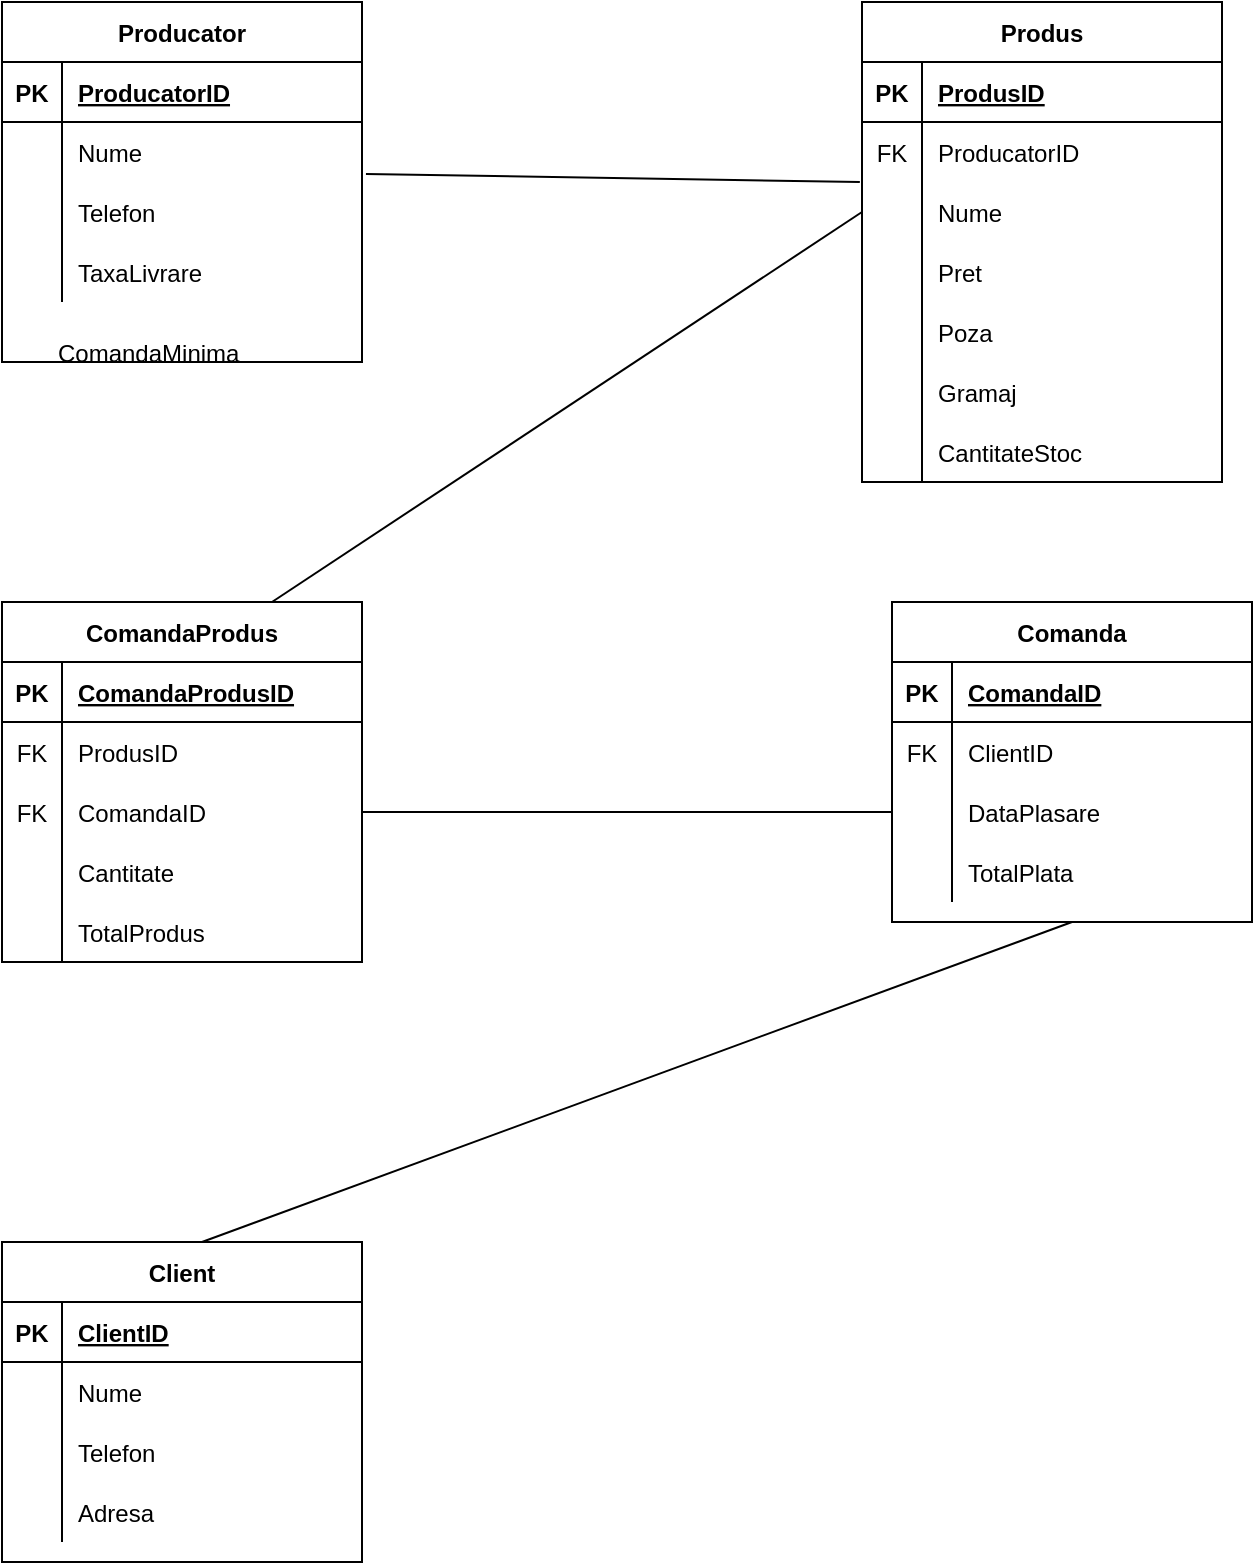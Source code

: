 <mxfile version="15.2.9" type="device"><diagram id="zPcSYCuwFa_gpv5xv7bQ" name="Page-1"><mxGraphModel dx="2272" dy="802" grid="1" gridSize="10" guides="1" tooltips="1" connect="1" arrows="1" fold="1" page="1" pageScale="1" pageWidth="850" pageHeight="1100" math="0" shadow="0"><root><mxCell id="0"/><mxCell id="1" parent="0"/><mxCell id="D6wKhknEO599JiQkGos7-1" value="Producator" style="shape=table;startSize=30;container=1;collapsible=1;childLayout=tableLayout;fixedRows=1;rowLines=0;fontStyle=1;align=center;resizeLast=1;" vertex="1" parent="1"><mxGeometry x="-20" y="170" width="180" height="180" as="geometry"/></mxCell><mxCell id="D6wKhknEO599JiQkGos7-2" value="" style="shape=partialRectangle;collapsible=0;dropTarget=0;pointerEvents=0;fillColor=none;top=0;left=0;bottom=1;right=0;points=[[0,0.5],[1,0.5]];portConstraint=eastwest;" vertex="1" parent="D6wKhknEO599JiQkGos7-1"><mxGeometry y="30" width="180" height="30" as="geometry"/></mxCell><mxCell id="D6wKhknEO599JiQkGos7-3" value="PK" style="shape=partialRectangle;connectable=0;fillColor=none;top=0;left=0;bottom=0;right=0;fontStyle=1;overflow=hidden;" vertex="1" parent="D6wKhknEO599JiQkGos7-2"><mxGeometry width="30" height="30" as="geometry"><mxRectangle width="30" height="30" as="alternateBounds"/></mxGeometry></mxCell><mxCell id="D6wKhknEO599JiQkGos7-4" value="ProducatorID" style="shape=partialRectangle;connectable=0;fillColor=none;top=0;left=0;bottom=0;right=0;align=left;spacingLeft=6;fontStyle=5;overflow=hidden;" vertex="1" parent="D6wKhknEO599JiQkGos7-2"><mxGeometry x="30" width="150" height="30" as="geometry"><mxRectangle width="150" height="30" as="alternateBounds"/></mxGeometry></mxCell><mxCell id="D6wKhknEO599JiQkGos7-5" value="" style="shape=partialRectangle;collapsible=0;dropTarget=0;pointerEvents=0;fillColor=none;top=0;left=0;bottom=0;right=0;points=[[0,0.5],[1,0.5]];portConstraint=eastwest;" vertex="1" parent="D6wKhknEO599JiQkGos7-1"><mxGeometry y="60" width="180" height="30" as="geometry"/></mxCell><mxCell id="D6wKhknEO599JiQkGos7-6" value="" style="shape=partialRectangle;connectable=0;fillColor=none;top=0;left=0;bottom=0;right=0;editable=1;overflow=hidden;" vertex="1" parent="D6wKhknEO599JiQkGos7-5"><mxGeometry width="30" height="30" as="geometry"><mxRectangle width="30" height="30" as="alternateBounds"/></mxGeometry></mxCell><mxCell id="D6wKhknEO599JiQkGos7-7" value="Nume" style="shape=partialRectangle;connectable=0;fillColor=none;top=0;left=0;bottom=0;right=0;align=left;spacingLeft=6;overflow=hidden;" vertex="1" parent="D6wKhknEO599JiQkGos7-5"><mxGeometry x="30" width="150" height="30" as="geometry"><mxRectangle width="150" height="30" as="alternateBounds"/></mxGeometry></mxCell><mxCell id="D6wKhknEO599JiQkGos7-8" value="" style="shape=partialRectangle;collapsible=0;dropTarget=0;pointerEvents=0;fillColor=none;top=0;left=0;bottom=0;right=0;points=[[0,0.5],[1,0.5]];portConstraint=eastwest;" vertex="1" parent="D6wKhknEO599JiQkGos7-1"><mxGeometry y="90" width="180" height="30" as="geometry"/></mxCell><mxCell id="D6wKhknEO599JiQkGos7-9" value="" style="shape=partialRectangle;connectable=0;fillColor=none;top=0;left=0;bottom=0;right=0;editable=1;overflow=hidden;" vertex="1" parent="D6wKhknEO599JiQkGos7-8"><mxGeometry width="30" height="30" as="geometry"><mxRectangle width="30" height="30" as="alternateBounds"/></mxGeometry></mxCell><mxCell id="D6wKhknEO599JiQkGos7-10" value="Telefon" style="shape=partialRectangle;connectable=0;fillColor=none;top=0;left=0;bottom=0;right=0;align=left;spacingLeft=6;overflow=hidden;" vertex="1" parent="D6wKhknEO599JiQkGos7-8"><mxGeometry x="30" width="150" height="30" as="geometry"><mxRectangle width="150" height="30" as="alternateBounds"/></mxGeometry></mxCell><mxCell id="D6wKhknEO599JiQkGos7-11" value="" style="shape=partialRectangle;collapsible=0;dropTarget=0;pointerEvents=0;fillColor=none;top=0;left=0;bottom=0;right=0;points=[[0,0.5],[1,0.5]];portConstraint=eastwest;" vertex="1" parent="D6wKhknEO599JiQkGos7-1"><mxGeometry y="120" width="180" height="30" as="geometry"/></mxCell><mxCell id="D6wKhknEO599JiQkGos7-12" value="" style="shape=partialRectangle;connectable=0;fillColor=none;top=0;left=0;bottom=0;right=0;editable=1;overflow=hidden;" vertex="1" parent="D6wKhknEO599JiQkGos7-11"><mxGeometry width="30" height="30" as="geometry"><mxRectangle width="30" height="30" as="alternateBounds"/></mxGeometry></mxCell><mxCell id="D6wKhknEO599JiQkGos7-13" value="TaxaLivrare" style="shape=partialRectangle;connectable=0;fillColor=none;top=0;left=0;bottom=0;right=0;align=left;spacingLeft=6;overflow=hidden;" vertex="1" parent="D6wKhknEO599JiQkGos7-11"><mxGeometry x="30" width="150" height="30" as="geometry"><mxRectangle width="150" height="30" as="alternateBounds"/></mxGeometry></mxCell><mxCell id="D6wKhknEO599JiQkGos7-14" value="ComandaMinima" style="shape=partialRectangle;connectable=0;fillColor=none;top=0;left=0;bottom=0;right=0;align=left;spacingLeft=6;overflow=hidden;" vertex="1" parent="1"><mxGeometry y="330" width="150" height="30" as="geometry"/></mxCell><mxCell id="D6wKhknEO599JiQkGos7-15" value="Produs" style="shape=table;startSize=30;container=1;collapsible=1;childLayout=tableLayout;fixedRows=1;rowLines=0;fontStyle=1;align=center;resizeLast=1;" vertex="1" parent="1"><mxGeometry x="410" y="170" width="180" height="240" as="geometry"/></mxCell><mxCell id="D6wKhknEO599JiQkGos7-16" value="" style="shape=partialRectangle;collapsible=0;dropTarget=0;pointerEvents=0;fillColor=none;top=0;left=0;bottom=1;right=0;points=[[0,0.5],[1,0.5]];portConstraint=eastwest;" vertex="1" parent="D6wKhknEO599JiQkGos7-15"><mxGeometry y="30" width="180" height="30" as="geometry"/></mxCell><mxCell id="D6wKhknEO599JiQkGos7-17" value="PK" style="shape=partialRectangle;connectable=0;fillColor=none;top=0;left=0;bottom=0;right=0;fontStyle=1;overflow=hidden;" vertex="1" parent="D6wKhknEO599JiQkGos7-16"><mxGeometry width="30" height="30" as="geometry"><mxRectangle width="30" height="30" as="alternateBounds"/></mxGeometry></mxCell><mxCell id="D6wKhknEO599JiQkGos7-18" value="ProdusID" style="shape=partialRectangle;connectable=0;fillColor=none;top=0;left=0;bottom=0;right=0;align=left;spacingLeft=6;fontStyle=5;overflow=hidden;" vertex="1" parent="D6wKhknEO599JiQkGos7-16"><mxGeometry x="30" width="150" height="30" as="geometry"><mxRectangle width="150" height="30" as="alternateBounds"/></mxGeometry></mxCell><mxCell id="D6wKhknEO599JiQkGos7-19" value="" style="shape=partialRectangle;collapsible=0;dropTarget=0;pointerEvents=0;fillColor=none;top=0;left=0;bottom=0;right=0;points=[[0,0.5],[1,0.5]];portConstraint=eastwest;" vertex="1" parent="D6wKhknEO599JiQkGos7-15"><mxGeometry y="60" width="180" height="30" as="geometry"/></mxCell><mxCell id="D6wKhknEO599JiQkGos7-20" value="FK" style="shape=partialRectangle;connectable=0;fillColor=none;top=0;left=0;bottom=0;right=0;fontStyle=0;overflow=hidden;" vertex="1" parent="D6wKhknEO599JiQkGos7-19"><mxGeometry width="30" height="30" as="geometry"><mxRectangle width="30" height="30" as="alternateBounds"/></mxGeometry></mxCell><mxCell id="D6wKhknEO599JiQkGos7-21" value="ProducatorID" style="shape=partialRectangle;connectable=0;fillColor=none;top=0;left=0;bottom=0;right=0;align=left;spacingLeft=6;fontStyle=0;overflow=hidden;" vertex="1" parent="D6wKhknEO599JiQkGos7-19"><mxGeometry x="30" width="150" height="30" as="geometry"><mxRectangle width="150" height="30" as="alternateBounds"/></mxGeometry></mxCell><mxCell id="D6wKhknEO599JiQkGos7-22" value="" style="shape=partialRectangle;collapsible=0;dropTarget=0;pointerEvents=0;fillColor=none;top=0;left=0;bottom=0;right=0;points=[[0,0.5],[1,0.5]];portConstraint=eastwest;" vertex="1" parent="D6wKhknEO599JiQkGos7-15"><mxGeometry y="90" width="180" height="30" as="geometry"/></mxCell><mxCell id="D6wKhknEO599JiQkGos7-23" value="" style="shape=partialRectangle;connectable=0;fillColor=none;top=0;left=0;bottom=0;right=0;editable=1;overflow=hidden;" vertex="1" parent="D6wKhknEO599JiQkGos7-22"><mxGeometry width="30" height="30" as="geometry"><mxRectangle width="30" height="30" as="alternateBounds"/></mxGeometry></mxCell><mxCell id="D6wKhknEO599JiQkGos7-24" value="Nume" style="shape=partialRectangle;connectable=0;fillColor=none;top=0;left=0;bottom=0;right=0;align=left;spacingLeft=6;overflow=hidden;" vertex="1" parent="D6wKhknEO599JiQkGos7-22"><mxGeometry x="30" width="150" height="30" as="geometry"><mxRectangle width="150" height="30" as="alternateBounds"/></mxGeometry></mxCell><mxCell id="D6wKhknEO599JiQkGos7-25" value="" style="shape=partialRectangle;collapsible=0;dropTarget=0;pointerEvents=0;fillColor=none;top=0;left=0;bottom=0;right=0;points=[[0,0.5],[1,0.5]];portConstraint=eastwest;" vertex="1" parent="D6wKhknEO599JiQkGos7-15"><mxGeometry y="120" width="180" height="30" as="geometry"/></mxCell><mxCell id="D6wKhknEO599JiQkGos7-26" value="" style="shape=partialRectangle;connectable=0;fillColor=none;top=0;left=0;bottom=0;right=0;editable=1;overflow=hidden;" vertex="1" parent="D6wKhknEO599JiQkGos7-25"><mxGeometry width="30" height="30" as="geometry"><mxRectangle width="30" height="30" as="alternateBounds"/></mxGeometry></mxCell><mxCell id="D6wKhknEO599JiQkGos7-27" value="Pret" style="shape=partialRectangle;connectable=0;fillColor=none;top=0;left=0;bottom=0;right=0;align=left;spacingLeft=6;overflow=hidden;" vertex="1" parent="D6wKhknEO599JiQkGos7-25"><mxGeometry x="30" width="150" height="30" as="geometry"><mxRectangle width="150" height="30" as="alternateBounds"/></mxGeometry></mxCell><mxCell id="D6wKhknEO599JiQkGos7-28" value="" style="shape=partialRectangle;collapsible=0;dropTarget=0;pointerEvents=0;fillColor=none;top=0;left=0;bottom=0;right=0;points=[[0,0.5],[1,0.5]];portConstraint=eastwest;" vertex="1" parent="D6wKhknEO599JiQkGos7-15"><mxGeometry y="150" width="180" height="30" as="geometry"/></mxCell><mxCell id="D6wKhknEO599JiQkGos7-29" value="" style="shape=partialRectangle;connectable=0;fillColor=none;top=0;left=0;bottom=0;right=0;editable=1;overflow=hidden;" vertex="1" parent="D6wKhknEO599JiQkGos7-28"><mxGeometry width="30" height="30" as="geometry"><mxRectangle width="30" height="30" as="alternateBounds"/></mxGeometry></mxCell><mxCell id="D6wKhknEO599JiQkGos7-30" value="Poza" style="shape=partialRectangle;connectable=0;fillColor=none;top=0;left=0;bottom=0;right=0;align=left;spacingLeft=6;overflow=hidden;" vertex="1" parent="D6wKhknEO599JiQkGos7-28"><mxGeometry x="30" width="150" height="30" as="geometry"><mxRectangle width="150" height="30" as="alternateBounds"/></mxGeometry></mxCell><mxCell id="D6wKhknEO599JiQkGos7-31" value="" style="shape=partialRectangle;collapsible=0;dropTarget=0;pointerEvents=0;fillColor=none;top=0;left=0;bottom=0;right=0;points=[[0,0.5],[1,0.5]];portConstraint=eastwest;" vertex="1" parent="D6wKhknEO599JiQkGos7-15"><mxGeometry y="180" width="180" height="30" as="geometry"/></mxCell><mxCell id="D6wKhknEO599JiQkGos7-32" value="" style="shape=partialRectangle;connectable=0;fillColor=none;top=0;left=0;bottom=0;right=0;editable=1;overflow=hidden;" vertex="1" parent="D6wKhknEO599JiQkGos7-31"><mxGeometry width="30" height="30" as="geometry"><mxRectangle width="30" height="30" as="alternateBounds"/></mxGeometry></mxCell><mxCell id="D6wKhknEO599JiQkGos7-33" value="Gramaj" style="shape=partialRectangle;connectable=0;fillColor=none;top=0;left=0;bottom=0;right=0;align=left;spacingLeft=6;overflow=hidden;" vertex="1" parent="D6wKhknEO599JiQkGos7-31"><mxGeometry x="30" width="150" height="30" as="geometry"><mxRectangle width="150" height="30" as="alternateBounds"/></mxGeometry></mxCell><mxCell id="D6wKhknEO599JiQkGos7-34" value="" style="shape=partialRectangle;collapsible=0;dropTarget=0;pointerEvents=0;fillColor=none;top=0;left=0;bottom=0;right=0;points=[[0,0.5],[1,0.5]];portConstraint=eastwest;" vertex="1" parent="D6wKhknEO599JiQkGos7-15"><mxGeometry y="210" width="180" height="30" as="geometry"/></mxCell><mxCell id="D6wKhknEO599JiQkGos7-35" value="" style="shape=partialRectangle;connectable=0;fillColor=none;top=0;left=0;bottom=0;right=0;editable=1;overflow=hidden;" vertex="1" parent="D6wKhknEO599JiQkGos7-34"><mxGeometry width="30" height="30" as="geometry"><mxRectangle width="30" height="30" as="alternateBounds"/></mxGeometry></mxCell><mxCell id="D6wKhknEO599JiQkGos7-36" value="CantitateStoc" style="shape=partialRectangle;connectable=0;fillColor=none;top=0;left=0;bottom=0;right=0;align=left;spacingLeft=6;overflow=hidden;" vertex="1" parent="D6wKhknEO599JiQkGos7-34"><mxGeometry x="30" width="150" height="30" as="geometry"><mxRectangle width="150" height="30" as="alternateBounds"/></mxGeometry></mxCell><mxCell id="D6wKhknEO599JiQkGos7-37" value="" style="endArrow=none;html=1;rounded=0;entryX=-0.006;entryY=0;entryDx=0;entryDy=0;entryPerimeter=0;exitX=1.011;exitY=0.867;exitDx=0;exitDy=0;exitPerimeter=0;" edge="1" parent="1" source="D6wKhknEO599JiQkGos7-5" target="D6wKhknEO599JiQkGos7-22"><mxGeometry relative="1" as="geometry"><mxPoint x="148" y="240" as="sourcePoint"/><mxPoint x="340" y="240" as="targetPoint"/></mxGeometry></mxCell><mxCell id="D6wKhknEO599JiQkGos7-38" value="Client" style="shape=table;startSize=30;container=1;collapsible=1;childLayout=tableLayout;fixedRows=1;rowLines=0;fontStyle=1;align=center;resizeLast=1;" vertex="1" parent="1"><mxGeometry x="-20" y="790" width="180" height="160" as="geometry"/></mxCell><mxCell id="D6wKhknEO599JiQkGos7-39" value="" style="shape=partialRectangle;collapsible=0;dropTarget=0;pointerEvents=0;fillColor=none;top=0;left=0;bottom=1;right=0;points=[[0,0.5],[1,0.5]];portConstraint=eastwest;" vertex="1" parent="D6wKhknEO599JiQkGos7-38"><mxGeometry y="30" width="180" height="30" as="geometry"/></mxCell><mxCell id="D6wKhknEO599JiQkGos7-40" value="PK" style="shape=partialRectangle;connectable=0;fillColor=none;top=0;left=0;bottom=0;right=0;fontStyle=1;overflow=hidden;" vertex="1" parent="D6wKhknEO599JiQkGos7-39"><mxGeometry width="30" height="30" as="geometry"><mxRectangle width="30" height="30" as="alternateBounds"/></mxGeometry></mxCell><mxCell id="D6wKhknEO599JiQkGos7-41" value="ClientID" style="shape=partialRectangle;connectable=0;fillColor=none;top=0;left=0;bottom=0;right=0;align=left;spacingLeft=6;fontStyle=5;overflow=hidden;" vertex="1" parent="D6wKhknEO599JiQkGos7-39"><mxGeometry x="30" width="150" height="30" as="geometry"><mxRectangle width="150" height="30" as="alternateBounds"/></mxGeometry></mxCell><mxCell id="D6wKhknEO599JiQkGos7-42" value="" style="shape=partialRectangle;collapsible=0;dropTarget=0;pointerEvents=0;fillColor=none;top=0;left=0;bottom=0;right=0;points=[[0,0.5],[1,0.5]];portConstraint=eastwest;" vertex="1" parent="D6wKhknEO599JiQkGos7-38"><mxGeometry y="60" width="180" height="30" as="geometry"/></mxCell><mxCell id="D6wKhknEO599JiQkGos7-43" value="" style="shape=partialRectangle;connectable=0;fillColor=none;top=0;left=0;bottom=0;right=0;editable=1;overflow=hidden;" vertex="1" parent="D6wKhknEO599JiQkGos7-42"><mxGeometry width="30" height="30" as="geometry"><mxRectangle width="30" height="30" as="alternateBounds"/></mxGeometry></mxCell><mxCell id="D6wKhknEO599JiQkGos7-44" value="Nume" style="shape=partialRectangle;connectable=0;fillColor=none;top=0;left=0;bottom=0;right=0;align=left;spacingLeft=6;overflow=hidden;" vertex="1" parent="D6wKhknEO599JiQkGos7-42"><mxGeometry x="30" width="150" height="30" as="geometry"><mxRectangle width="150" height="30" as="alternateBounds"/></mxGeometry></mxCell><mxCell id="D6wKhknEO599JiQkGos7-45" value="" style="shape=partialRectangle;collapsible=0;dropTarget=0;pointerEvents=0;fillColor=none;top=0;left=0;bottom=0;right=0;points=[[0,0.5],[1,0.5]];portConstraint=eastwest;" vertex="1" parent="D6wKhknEO599JiQkGos7-38"><mxGeometry y="90" width="180" height="30" as="geometry"/></mxCell><mxCell id="D6wKhknEO599JiQkGos7-46" value="" style="shape=partialRectangle;connectable=0;fillColor=none;top=0;left=0;bottom=0;right=0;editable=1;overflow=hidden;" vertex="1" parent="D6wKhknEO599JiQkGos7-45"><mxGeometry width="30" height="30" as="geometry"><mxRectangle width="30" height="30" as="alternateBounds"/></mxGeometry></mxCell><mxCell id="D6wKhknEO599JiQkGos7-47" value="Telefon" style="shape=partialRectangle;connectable=0;fillColor=none;top=0;left=0;bottom=0;right=0;align=left;spacingLeft=6;overflow=hidden;" vertex="1" parent="D6wKhknEO599JiQkGos7-45"><mxGeometry x="30" width="150" height="30" as="geometry"><mxRectangle width="150" height="30" as="alternateBounds"/></mxGeometry></mxCell><mxCell id="D6wKhknEO599JiQkGos7-48" value="" style="shape=partialRectangle;collapsible=0;dropTarget=0;pointerEvents=0;fillColor=none;top=0;left=0;bottom=0;right=0;points=[[0,0.5],[1,0.5]];portConstraint=eastwest;" vertex="1" parent="D6wKhknEO599JiQkGos7-38"><mxGeometry y="120" width="180" height="30" as="geometry"/></mxCell><mxCell id="D6wKhknEO599JiQkGos7-49" value="" style="shape=partialRectangle;connectable=0;fillColor=none;top=0;left=0;bottom=0;right=0;editable=1;overflow=hidden;" vertex="1" parent="D6wKhknEO599JiQkGos7-48"><mxGeometry width="30" height="30" as="geometry"><mxRectangle width="30" height="30" as="alternateBounds"/></mxGeometry></mxCell><mxCell id="D6wKhknEO599JiQkGos7-50" value="Adresa" style="shape=partialRectangle;connectable=0;fillColor=none;top=0;left=0;bottom=0;right=0;align=left;spacingLeft=6;overflow=hidden;" vertex="1" parent="D6wKhknEO599JiQkGos7-48"><mxGeometry x="30" width="150" height="30" as="geometry"><mxRectangle width="150" height="30" as="alternateBounds"/></mxGeometry></mxCell><mxCell id="D6wKhknEO599JiQkGos7-51" value="Comanda" style="shape=table;startSize=30;container=1;collapsible=1;childLayout=tableLayout;fixedRows=1;rowLines=0;fontStyle=1;align=center;resizeLast=1;" vertex="1" parent="1"><mxGeometry x="425" y="470" width="180" height="160" as="geometry"/></mxCell><mxCell id="D6wKhknEO599JiQkGos7-52" value="" style="shape=partialRectangle;collapsible=0;dropTarget=0;pointerEvents=0;fillColor=none;top=0;left=0;bottom=1;right=0;points=[[0,0.5],[1,0.5]];portConstraint=eastwest;" vertex="1" parent="D6wKhknEO599JiQkGos7-51"><mxGeometry y="30" width="180" height="30" as="geometry"/></mxCell><mxCell id="D6wKhknEO599JiQkGos7-53" value="PK" style="shape=partialRectangle;connectable=0;fillColor=none;top=0;left=0;bottom=0;right=0;fontStyle=1;overflow=hidden;" vertex="1" parent="D6wKhknEO599JiQkGos7-52"><mxGeometry width="30" height="30" as="geometry"><mxRectangle width="30" height="30" as="alternateBounds"/></mxGeometry></mxCell><mxCell id="D6wKhknEO599JiQkGos7-54" value="ComandaID" style="shape=partialRectangle;connectable=0;fillColor=none;top=0;left=0;bottom=0;right=0;align=left;spacingLeft=6;fontStyle=5;overflow=hidden;" vertex="1" parent="D6wKhknEO599JiQkGos7-52"><mxGeometry x="30" width="150" height="30" as="geometry"><mxRectangle width="150" height="30" as="alternateBounds"/></mxGeometry></mxCell><mxCell id="D6wKhknEO599JiQkGos7-55" value="" style="shape=partialRectangle;collapsible=0;dropTarget=0;pointerEvents=0;fillColor=none;top=0;left=0;bottom=0;right=0;points=[[0,0.5],[1,0.5]];portConstraint=eastwest;" vertex="1" parent="D6wKhknEO599JiQkGos7-51"><mxGeometry y="60" width="180" height="30" as="geometry"/></mxCell><mxCell id="D6wKhknEO599JiQkGos7-56" value="FK" style="shape=partialRectangle;connectable=0;fillColor=none;top=0;left=0;bottom=0;right=0;fontStyle=0;overflow=hidden;" vertex="1" parent="D6wKhknEO599JiQkGos7-55"><mxGeometry width="30" height="30" as="geometry"><mxRectangle width="30" height="30" as="alternateBounds"/></mxGeometry></mxCell><mxCell id="D6wKhknEO599JiQkGos7-57" value="ClientID" style="shape=partialRectangle;connectable=0;fillColor=none;top=0;left=0;bottom=0;right=0;align=left;spacingLeft=6;fontStyle=0;overflow=hidden;" vertex="1" parent="D6wKhknEO599JiQkGos7-55"><mxGeometry x="30" width="150" height="30" as="geometry"><mxRectangle width="150" height="30" as="alternateBounds"/></mxGeometry></mxCell><mxCell id="D6wKhknEO599JiQkGos7-58" value="" style="shape=partialRectangle;collapsible=0;dropTarget=0;pointerEvents=0;fillColor=none;top=0;left=0;bottom=0;right=0;points=[[0,0.5],[1,0.5]];portConstraint=eastwest;" vertex="1" parent="D6wKhknEO599JiQkGos7-51"><mxGeometry y="90" width="180" height="30" as="geometry"/></mxCell><mxCell id="D6wKhknEO599JiQkGos7-59" value="" style="shape=partialRectangle;connectable=0;fillColor=none;top=0;left=0;bottom=0;right=0;editable=1;overflow=hidden;" vertex="1" parent="D6wKhknEO599JiQkGos7-58"><mxGeometry width="30" height="30" as="geometry"><mxRectangle width="30" height="30" as="alternateBounds"/></mxGeometry></mxCell><mxCell id="D6wKhknEO599JiQkGos7-60" value="DataPlasare" style="shape=partialRectangle;connectable=0;fillColor=none;top=0;left=0;bottom=0;right=0;align=left;spacingLeft=6;overflow=hidden;" vertex="1" parent="D6wKhknEO599JiQkGos7-58"><mxGeometry x="30" width="150" height="30" as="geometry"><mxRectangle width="150" height="30" as="alternateBounds"/></mxGeometry></mxCell><mxCell id="D6wKhknEO599JiQkGos7-61" value="" style="shape=partialRectangle;collapsible=0;dropTarget=0;pointerEvents=0;fillColor=none;top=0;left=0;bottom=0;right=0;points=[[0,0.5],[1,0.5]];portConstraint=eastwest;" vertex="1" parent="D6wKhknEO599JiQkGos7-51"><mxGeometry y="120" width="180" height="30" as="geometry"/></mxCell><mxCell id="D6wKhknEO599JiQkGos7-62" value="" style="shape=partialRectangle;connectable=0;fillColor=none;top=0;left=0;bottom=0;right=0;editable=1;overflow=hidden;" vertex="1" parent="D6wKhknEO599JiQkGos7-61"><mxGeometry width="30" height="30" as="geometry"><mxRectangle width="30" height="30" as="alternateBounds"/></mxGeometry></mxCell><mxCell id="D6wKhknEO599JiQkGos7-63" value="TotalPlata" style="shape=partialRectangle;connectable=0;fillColor=none;top=0;left=0;bottom=0;right=0;align=left;spacingLeft=6;overflow=hidden;" vertex="1" parent="D6wKhknEO599JiQkGos7-61"><mxGeometry x="30" width="150" height="30" as="geometry"><mxRectangle width="150" height="30" as="alternateBounds"/></mxGeometry></mxCell><mxCell id="D6wKhknEO599JiQkGos7-64" value="ComandaProdus" style="shape=table;startSize=30;container=1;collapsible=1;childLayout=tableLayout;fixedRows=1;rowLines=0;fontStyle=1;align=center;resizeLast=1;" vertex="1" parent="1"><mxGeometry x="-20" y="470" width="180" height="180" as="geometry"/></mxCell><mxCell id="D6wKhknEO599JiQkGos7-65" value="" style="shape=partialRectangle;collapsible=0;dropTarget=0;pointerEvents=0;fillColor=none;top=0;left=0;bottom=1;right=0;points=[[0,0.5],[1,0.5]];portConstraint=eastwest;" vertex="1" parent="D6wKhknEO599JiQkGos7-64"><mxGeometry y="30" width="180" height="30" as="geometry"/></mxCell><mxCell id="D6wKhknEO599JiQkGos7-66" value="PK" style="shape=partialRectangle;connectable=0;fillColor=none;top=0;left=0;bottom=0;right=0;fontStyle=1;overflow=hidden;" vertex="1" parent="D6wKhknEO599JiQkGos7-65"><mxGeometry width="30" height="30" as="geometry"><mxRectangle width="30" height="30" as="alternateBounds"/></mxGeometry></mxCell><mxCell id="D6wKhknEO599JiQkGos7-67" value="ComandaProdusID" style="shape=partialRectangle;connectable=0;fillColor=none;top=0;left=0;bottom=0;right=0;align=left;spacingLeft=6;fontStyle=5;overflow=hidden;" vertex="1" parent="D6wKhknEO599JiQkGos7-65"><mxGeometry x="30" width="150" height="30" as="geometry"><mxRectangle width="150" height="30" as="alternateBounds"/></mxGeometry></mxCell><mxCell id="D6wKhknEO599JiQkGos7-68" value="" style="shape=partialRectangle;collapsible=0;dropTarget=0;pointerEvents=0;fillColor=none;top=0;left=0;bottom=0;right=0;points=[[0,0.5],[1,0.5]];portConstraint=eastwest;" vertex="1" parent="D6wKhknEO599JiQkGos7-64"><mxGeometry y="60" width="180" height="30" as="geometry"/></mxCell><mxCell id="D6wKhknEO599JiQkGos7-69" value="FK" style="shape=partialRectangle;connectable=0;fillColor=none;top=0;left=0;bottom=0;right=0;fontStyle=0;overflow=hidden;" vertex="1" parent="D6wKhknEO599JiQkGos7-68"><mxGeometry width="30" height="30" as="geometry"><mxRectangle width="30" height="30" as="alternateBounds"/></mxGeometry></mxCell><mxCell id="D6wKhknEO599JiQkGos7-70" value="ProdusID" style="shape=partialRectangle;connectable=0;fillColor=none;top=0;left=0;bottom=0;right=0;align=left;spacingLeft=6;fontStyle=0;overflow=hidden;" vertex="1" parent="D6wKhknEO599JiQkGos7-68"><mxGeometry x="30" width="150" height="30" as="geometry"><mxRectangle width="150" height="30" as="alternateBounds"/></mxGeometry></mxCell><mxCell id="D6wKhknEO599JiQkGos7-71" value="" style="shape=partialRectangle;collapsible=0;dropTarget=0;pointerEvents=0;fillColor=none;top=0;left=0;bottom=0;right=0;points=[[0,0.5],[1,0.5]];portConstraint=eastwest;" vertex="1" parent="D6wKhknEO599JiQkGos7-64"><mxGeometry y="90" width="180" height="30" as="geometry"/></mxCell><mxCell id="D6wKhknEO599JiQkGos7-72" value="FK" style="shape=partialRectangle;connectable=0;fillColor=none;top=0;left=0;bottom=0;right=0;fontStyle=0;overflow=hidden;" vertex="1" parent="D6wKhknEO599JiQkGos7-71"><mxGeometry width="30" height="30" as="geometry"><mxRectangle width="30" height="30" as="alternateBounds"/></mxGeometry></mxCell><mxCell id="D6wKhknEO599JiQkGos7-73" value="ComandaID" style="shape=partialRectangle;connectable=0;fillColor=none;top=0;left=0;bottom=0;right=0;align=left;spacingLeft=6;fontStyle=0;overflow=hidden;" vertex="1" parent="D6wKhknEO599JiQkGos7-71"><mxGeometry x="30" width="150" height="30" as="geometry"><mxRectangle width="150" height="30" as="alternateBounds"/></mxGeometry></mxCell><mxCell id="D6wKhknEO599JiQkGos7-74" value="" style="shape=partialRectangle;collapsible=0;dropTarget=0;pointerEvents=0;fillColor=none;top=0;left=0;bottom=0;right=0;points=[[0,0.5],[1,0.5]];portConstraint=eastwest;" vertex="1" parent="D6wKhknEO599JiQkGos7-64"><mxGeometry y="120" width="180" height="30" as="geometry"/></mxCell><mxCell id="D6wKhknEO599JiQkGos7-75" value="" style="shape=partialRectangle;connectable=0;fillColor=none;top=0;left=0;bottom=0;right=0;editable=1;overflow=hidden;" vertex="1" parent="D6wKhknEO599JiQkGos7-74"><mxGeometry width="30" height="30" as="geometry"><mxRectangle width="30" height="30" as="alternateBounds"/></mxGeometry></mxCell><mxCell id="D6wKhknEO599JiQkGos7-76" value="Cantitate" style="shape=partialRectangle;connectable=0;fillColor=none;top=0;left=0;bottom=0;right=0;align=left;spacingLeft=6;overflow=hidden;" vertex="1" parent="D6wKhknEO599JiQkGos7-74"><mxGeometry x="30" width="150" height="30" as="geometry"><mxRectangle width="150" height="30" as="alternateBounds"/></mxGeometry></mxCell><mxCell id="D6wKhknEO599JiQkGos7-77" value="" style="shape=partialRectangle;collapsible=0;dropTarget=0;pointerEvents=0;fillColor=none;top=0;left=0;bottom=0;right=0;points=[[0,0.5],[1,0.5]];portConstraint=eastwest;" vertex="1" parent="D6wKhknEO599JiQkGos7-64"><mxGeometry y="150" width="180" height="30" as="geometry"/></mxCell><mxCell id="D6wKhknEO599JiQkGos7-78" value="" style="shape=partialRectangle;connectable=0;fillColor=none;top=0;left=0;bottom=0;right=0;editable=1;overflow=hidden;" vertex="1" parent="D6wKhknEO599JiQkGos7-77"><mxGeometry width="30" height="30" as="geometry"><mxRectangle width="30" height="30" as="alternateBounds"/></mxGeometry></mxCell><mxCell id="D6wKhknEO599JiQkGos7-79" value="TotalProdus" style="shape=partialRectangle;connectable=0;fillColor=none;top=0;left=0;bottom=0;right=0;align=left;spacingLeft=6;overflow=hidden;" vertex="1" parent="D6wKhknEO599JiQkGos7-77"><mxGeometry x="30" width="150" height="30" as="geometry"><mxRectangle width="150" height="30" as="alternateBounds"/></mxGeometry></mxCell><mxCell id="D6wKhknEO599JiQkGos7-80" value="" style="endArrow=none;html=1;rounded=0;entryX=0;entryY=0.5;entryDx=0;entryDy=0;exitX=0.75;exitY=0;exitDx=0;exitDy=0;" edge="1" parent="1" source="D6wKhknEO599JiQkGos7-64" target="D6wKhknEO599JiQkGos7-22"><mxGeometry relative="1" as="geometry"><mxPoint x="180" y="359" as="sourcePoint"/><mxPoint x="340" y="359" as="targetPoint"/></mxGeometry></mxCell><mxCell id="D6wKhknEO599JiQkGos7-81" value="" style="endArrow=none;html=1;rounded=0;entryX=1;entryY=0.5;entryDx=0;entryDy=0;exitX=0;exitY=0.5;exitDx=0;exitDy=0;" edge="1" parent="1" source="D6wKhknEO599JiQkGos7-58" target="D6wKhknEO599JiQkGos7-71"><mxGeometry relative="1" as="geometry"><mxPoint x="-90" y="540" as="sourcePoint"/><mxPoint x="70" y="540" as="targetPoint"/><Array as="points"/></mxGeometry></mxCell><mxCell id="D6wKhknEO599JiQkGos7-82" value="" style="endArrow=none;html=1;rounded=0;exitX=0.5;exitY=1;exitDx=0;exitDy=0;" edge="1" parent="1" source="D6wKhknEO599JiQkGos7-51"><mxGeometry relative="1" as="geometry"><mxPoint x="140" y="699.5" as="sourcePoint"/><mxPoint x="80" y="790" as="targetPoint"/></mxGeometry></mxCell></root></mxGraphModel></diagram></mxfile>